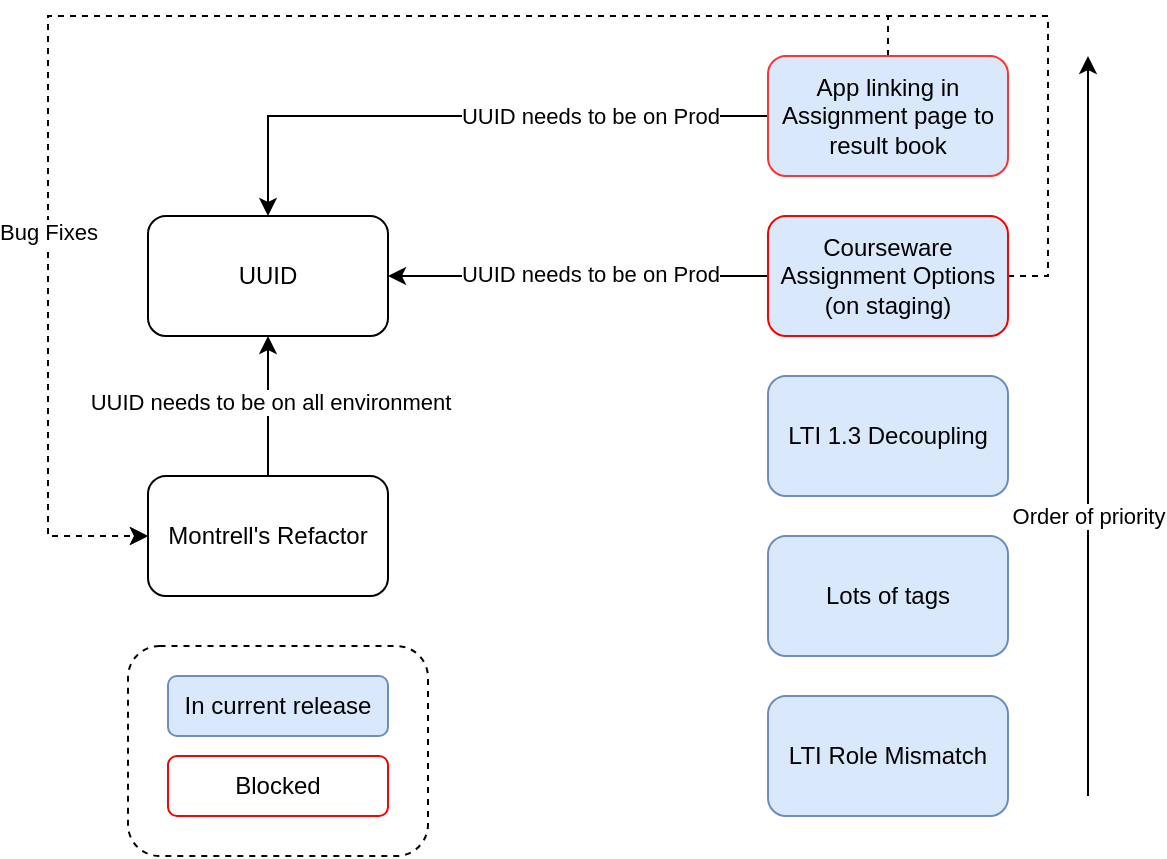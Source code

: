 <mxfile version="20.1.1" type="github">
  <diagram id="vZCnPFbRwBjbUlZG4jyX" name="Page-1">
    <mxGraphModel dx="1650" dy="551" grid="1" gridSize="10" guides="1" tooltips="1" connect="1" arrows="1" fold="1" page="1" pageScale="1" pageWidth="827" pageHeight="1169" math="0" shadow="0">
      <root>
        <mxCell id="0" />
        <mxCell id="1" parent="0" />
        <mxCell id="PAfGWe5RCC_GLh6Q75po-28" value="" style="rounded=1;whiteSpace=wrap;html=1;strokeColor=#000000;dashed=1;" vertex="1" parent="1">
          <mxGeometry x="60" y="425" width="150" height="105" as="geometry" />
        </mxCell>
        <mxCell id="PAfGWe5RCC_GLh6Q75po-1" value="UUID" style="rounded=1;whiteSpace=wrap;html=1;" vertex="1" parent="1">
          <mxGeometry x="70" y="210" width="120" height="60" as="geometry" />
        </mxCell>
        <mxCell id="PAfGWe5RCC_GLh6Q75po-20" value="" style="edgeStyle=orthogonalEdgeStyle;rounded=0;orthogonalLoop=1;jettySize=auto;html=1;" edge="1" parent="1" source="PAfGWe5RCC_GLh6Q75po-2" target="PAfGWe5RCC_GLh6Q75po-1">
          <mxGeometry relative="1" as="geometry" />
        </mxCell>
        <mxCell id="PAfGWe5RCC_GLh6Q75po-21" value="UUID needs to be on all environment" style="edgeLabel;html=1;align=center;verticalAlign=middle;resizable=0;points=[];" vertex="1" connectable="0" parent="PAfGWe5RCC_GLh6Q75po-20">
          <mxGeometry x="0.074" y="-1" relative="1" as="geometry">
            <mxPoint as="offset" />
          </mxGeometry>
        </mxCell>
        <mxCell id="PAfGWe5RCC_GLh6Q75po-2" value="Montrell&#39;s Refactor" style="rounded=1;whiteSpace=wrap;html=1;" vertex="1" parent="1">
          <mxGeometry x="70" y="340" width="120" height="60" as="geometry" />
        </mxCell>
        <mxCell id="PAfGWe5RCC_GLh6Q75po-22" style="edgeStyle=orthogonalEdgeStyle;rounded=0;orthogonalLoop=1;jettySize=auto;html=1;exitX=0;exitY=0.5;exitDx=0;exitDy=0;entryX=1;entryY=0.5;entryDx=0;entryDy=0;" edge="1" parent="1" source="PAfGWe5RCC_GLh6Q75po-3" target="PAfGWe5RCC_GLh6Q75po-1">
          <mxGeometry relative="1" as="geometry" />
        </mxCell>
        <mxCell id="PAfGWe5RCC_GLh6Q75po-23" value="UUID needs to be on Prod" style="edgeLabel;html=1;align=center;verticalAlign=middle;resizable=0;points=[];" vertex="1" connectable="0" parent="PAfGWe5RCC_GLh6Q75po-22">
          <mxGeometry x="0.081" y="-1" relative="1" as="geometry">
            <mxPoint x="13" as="offset" />
          </mxGeometry>
        </mxCell>
        <mxCell id="PAfGWe5RCC_GLh6Q75po-26" style="edgeStyle=orthogonalEdgeStyle;rounded=0;orthogonalLoop=1;jettySize=auto;html=1;exitX=1;exitY=0.5;exitDx=0;exitDy=0;entryX=0;entryY=0.5;entryDx=0;entryDy=0;dashed=1;" edge="1" parent="1" source="PAfGWe5RCC_GLh6Q75po-3" target="PAfGWe5RCC_GLh6Q75po-2">
          <mxGeometry relative="1" as="geometry">
            <Array as="points">
              <mxPoint x="520" y="240" />
              <mxPoint x="520" y="110" />
              <mxPoint x="20" y="110" />
              <mxPoint x="20" y="370" />
            </Array>
          </mxGeometry>
        </mxCell>
        <mxCell id="PAfGWe5RCC_GLh6Q75po-3" value="Courseware Assignment Options&lt;br&gt;(on staging)" style="rounded=1;whiteSpace=wrap;html=1;fillColor=#dae8fc;strokeColor=#FF0000;" vertex="1" parent="1">
          <mxGeometry x="380" y="210" width="120" height="60" as="geometry" />
        </mxCell>
        <mxCell id="PAfGWe5RCC_GLh6Q75po-5" value="In current release" style="rounded=1;whiteSpace=wrap;html=1;fillColor=#dae8fc;strokeColor=#6c8ebf;" vertex="1" parent="1">
          <mxGeometry x="80" y="440" width="110" height="30" as="geometry" />
        </mxCell>
        <mxCell id="PAfGWe5RCC_GLh6Q75po-14" style="edgeStyle=orthogonalEdgeStyle;rounded=0;orthogonalLoop=1;jettySize=auto;html=1;exitX=0;exitY=0.5;exitDx=0;exitDy=0;entryX=0.5;entryY=0;entryDx=0;entryDy=0;" edge="1" parent="1" source="PAfGWe5RCC_GLh6Q75po-6" target="PAfGWe5RCC_GLh6Q75po-1">
          <mxGeometry relative="1" as="geometry" />
        </mxCell>
        <mxCell id="PAfGWe5RCC_GLh6Q75po-18" value="UUID needs to be on Prod" style="edgeLabel;html=1;align=center;verticalAlign=middle;resizable=0;points=[];" vertex="1" connectable="0" parent="PAfGWe5RCC_GLh6Q75po-14">
          <mxGeometry x="-0.17" y="-1" relative="1" as="geometry">
            <mxPoint x="35" y="1" as="offset" />
          </mxGeometry>
        </mxCell>
        <mxCell id="PAfGWe5RCC_GLh6Q75po-25" style="edgeStyle=orthogonalEdgeStyle;rounded=0;orthogonalLoop=1;jettySize=auto;html=1;exitX=0.5;exitY=0;exitDx=0;exitDy=0;entryX=0;entryY=0.5;entryDx=0;entryDy=0;dashed=1;" edge="1" parent="1" source="PAfGWe5RCC_GLh6Q75po-6" target="PAfGWe5RCC_GLh6Q75po-2">
          <mxGeometry relative="1" as="geometry">
            <Array as="points">
              <mxPoint x="440" y="110" />
              <mxPoint x="20" y="110" />
              <mxPoint x="20" y="370" />
            </Array>
          </mxGeometry>
        </mxCell>
        <mxCell id="PAfGWe5RCC_GLh6Q75po-27" value="Bug Fixes" style="edgeLabel;html=1;align=center;verticalAlign=middle;resizable=0;points=[];" vertex="1" connectable="0" parent="PAfGWe5RCC_GLh6Q75po-25">
          <mxGeometry x="0.46" relative="1" as="geometry">
            <mxPoint as="offset" />
          </mxGeometry>
        </mxCell>
        <mxCell id="PAfGWe5RCC_GLh6Q75po-6" value="App linking in Assignment page to result book" style="rounded=1;whiteSpace=wrap;html=1;fillColor=#dae8fc;strokeColor=#FF3333;" vertex="1" parent="1">
          <mxGeometry x="380" y="130" width="120" height="60" as="geometry" />
        </mxCell>
        <mxCell id="PAfGWe5RCC_GLh6Q75po-8" value="LTI 1.3 Decoupling" style="rounded=1;whiteSpace=wrap;html=1;fillColor=#dae8fc;strokeColor=#6c8ebf;" vertex="1" parent="1">
          <mxGeometry x="380" y="290" width="120" height="60" as="geometry" />
        </mxCell>
        <mxCell id="PAfGWe5RCC_GLh6Q75po-9" value="LTI Role Mismatch" style="rounded=1;whiteSpace=wrap;html=1;fillColor=#dae8fc;strokeColor=#6c8ebf;" vertex="1" parent="1">
          <mxGeometry x="380" y="450" width="120" height="60" as="geometry" />
        </mxCell>
        <mxCell id="PAfGWe5RCC_GLh6Q75po-10" value="Blocked" style="rounded=1;whiteSpace=wrap;html=1;strokeColor=#FF0000;" vertex="1" parent="1">
          <mxGeometry x="80" y="480" width="110" height="30" as="geometry" />
        </mxCell>
        <mxCell id="PAfGWe5RCC_GLh6Q75po-11" value="Lots of tags" style="rounded=1;whiteSpace=wrap;html=1;fillColor=#dae8fc;strokeColor=#6c8ebf;" vertex="1" parent="1">
          <mxGeometry x="380" y="370" width="120" height="60" as="geometry" />
        </mxCell>
        <mxCell id="PAfGWe5RCC_GLh6Q75po-12" value="" style="endArrow=classic;html=1;rounded=0;" edge="1" parent="1">
          <mxGeometry width="50" height="50" relative="1" as="geometry">
            <mxPoint x="540" y="500" as="sourcePoint" />
            <mxPoint x="540" y="130" as="targetPoint" />
          </mxGeometry>
        </mxCell>
        <mxCell id="PAfGWe5RCC_GLh6Q75po-13" value="Order of priority" style="edgeLabel;html=1;align=center;verticalAlign=middle;resizable=0;points=[];" vertex="1" connectable="0" parent="PAfGWe5RCC_GLh6Q75po-12">
          <mxGeometry x="-0.184" y="3" relative="1" as="geometry">
            <mxPoint x="3" y="11" as="offset" />
          </mxGeometry>
        </mxCell>
      </root>
    </mxGraphModel>
  </diagram>
</mxfile>
